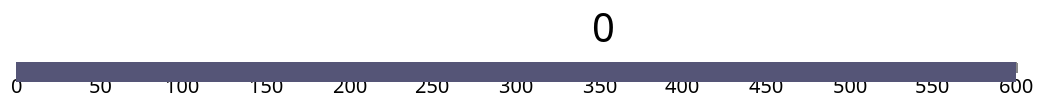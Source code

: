 {
    "$schema": "https://vega.github.io/schema/vega/v5.json",
    "description": "A timeline visualization with a custom range from 0 to 600.",
    "width": 500,
    "height": 20,
    "padding": 5,
    "signals": [
      {
        "name": "count",
        "value": 0,
        "on":[
          {"events": "rect:dblclick", "update": "count + 1"}
        ]
      },
      {
        "name": "brushX", "value": 0,
        "on": [
          {
            "events": "rect:mousedown",
            "update": "[x(), x()]"
          },
          {
            "events": "[rect:mousedown, window:mouseup] > window:mousemove",
            "update": "[brushX[0], clamp(x(), 0, width)]"
          }
        ]
      }
    ],
    
    "data": [
      {
        "name": "timeLine",
        "values": [
          {
            "label": "interval",
            "enter": 0,
            "leave": 600
          }
        ]
      }
    ],
  
    "scales": [
      {
        "name": "xscale",
        "type": "linear",
        "range": "width",
        "round": true,
        "domain": [0, 600]
      }
    ],
  
    "axes": [
      {"orient": "bottom", "scale": "xscale", "format": "d"}
    ],
  
    "marks": [
      {
        "type": "rect",
        "from": {"data": "timeLine"},
        "encode": {
          "enter": {
            "x": {"scale": "xscale", "field": "enter"},
            "x2": {"scale": "xscale", "field": "leave"},
            "y": {"value": 20},
            "height": {"value": 10},
            "fill": {"value": "#557"}
          }
        }
      },
      {
        "type": "rect",
        "name": "brush",
        "encode": {
          "enter":{
            "fill":{"value":"transparent"}
          },
          "update": {
            "x": {"signal": "brushX[0]"},
            "x2": {"signal": "brushX[1]"}
          }
        }
      },
      {
        "type": "rect",
        "encode": {
          "enter": {
            "fill": {"value": "#eee"}
          },
          "update":{
            "x": {"signal": "brushX[0]"},
            "x2": {"signal": "brushX[1]"}
          }
        }

      },
      {
        "type": "text",
        "encode": {
          "update": {
            "x": {"value": 300},
            "y": {"value": 10},
            "fill": {"value": "black"},
            "fontSize": {"value": 20},
            "align": {"value": "right"},
            "text": {"signal": "count"}
          }
        }
      }
    ]
  }
  